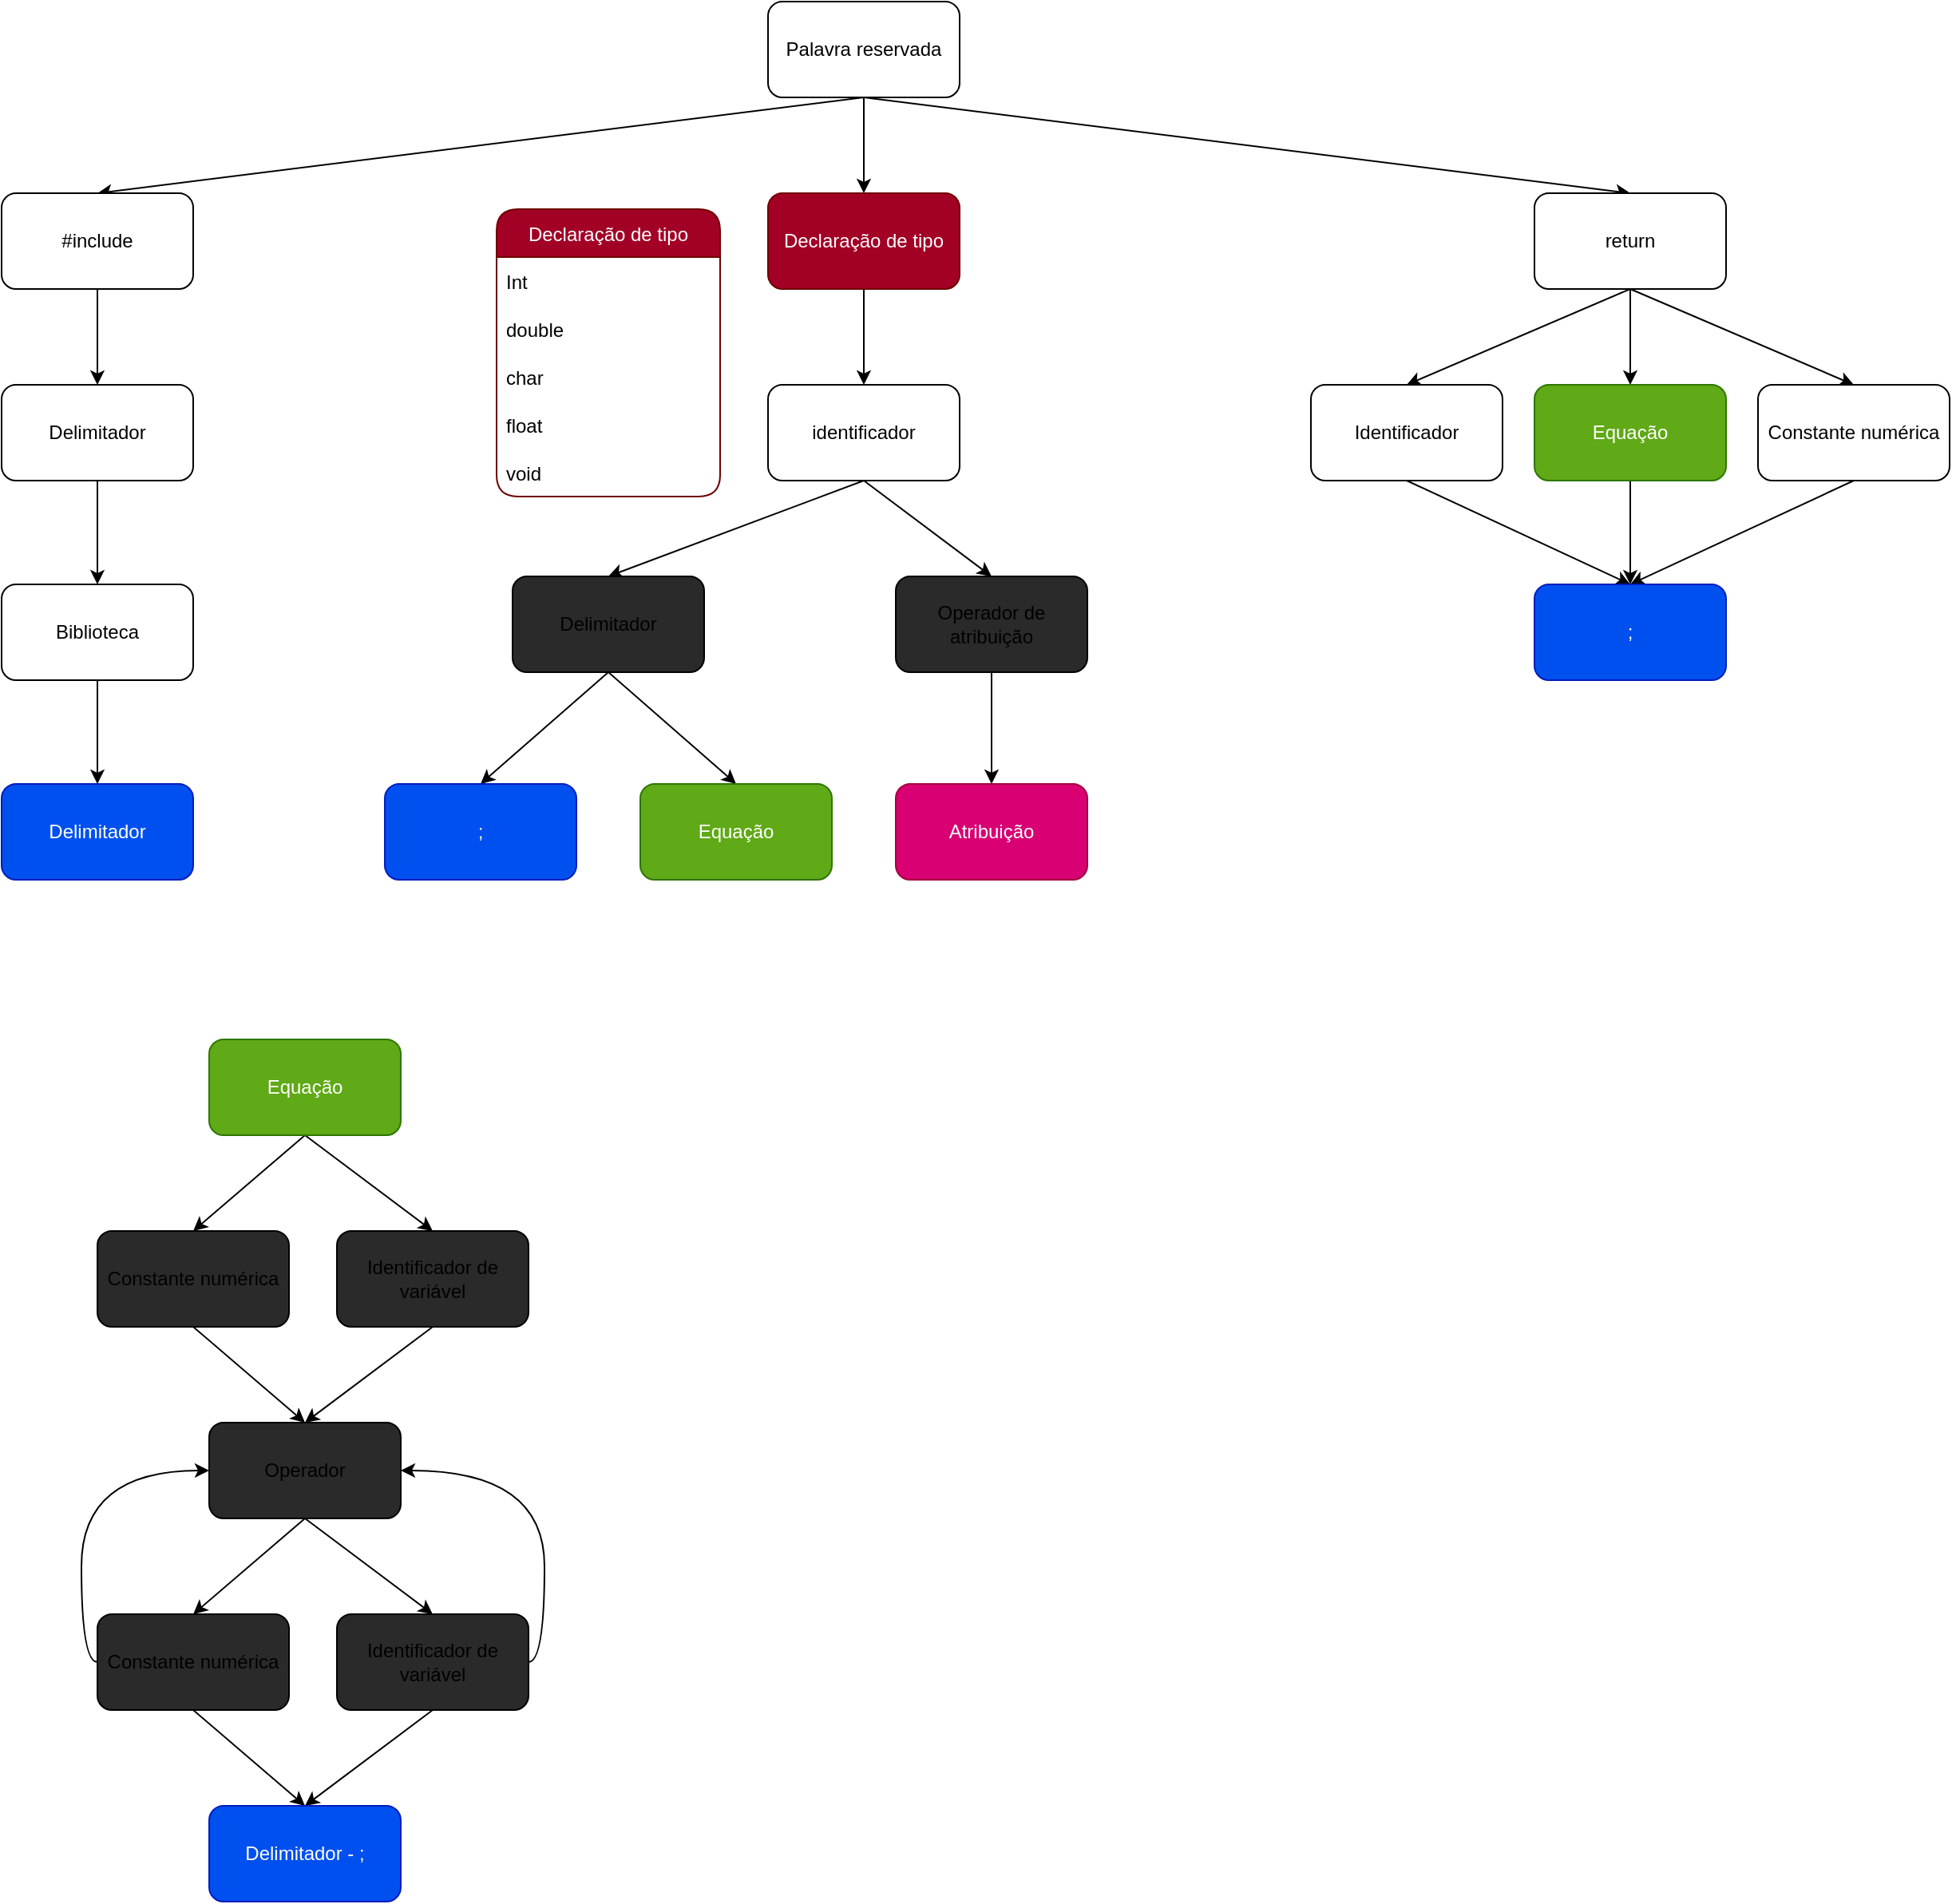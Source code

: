 <mxfile>
    <diagram id="fMOonEVLHmPgLaumjWxd" name="Página-1">
        <mxGraphModel dx="1945" dy="734" grid="1" gridSize="10" guides="1" tooltips="1" connect="1" arrows="1" fold="1" page="1" pageScale="1" pageWidth="827" pageHeight="1169" background="#ffffff" math="0" shadow="0">
            <root>
                <mxCell id="0"/>
                <mxCell id="1" parent="0"/>
                <mxCell id="27" style="edgeStyle=none;html=1;exitX=0.5;exitY=1;exitDx=0;exitDy=0;entryX=0.5;entryY=0;entryDx=0;entryDy=0;strokeColor=#000000;" edge="1" parent="1" source="25" target="28">
                    <mxGeometry relative="1" as="geometry">
                        <mxPoint x="130" y="350" as="targetPoint"/>
                    </mxGeometry>
                </mxCell>
                <mxCell id="43" style="edgeStyle=none;html=1;exitX=0.5;exitY=1;exitDx=0;exitDy=0;entryX=0.5;entryY=0;entryDx=0;entryDy=0;strokeColor=#000000;" edge="1" parent="1" source="25" target="42">
                    <mxGeometry relative="1" as="geometry"/>
                </mxCell>
                <mxCell id="69" style="edgeStyle=none;html=1;exitX=0.5;exitY=1;exitDx=0;exitDy=0;entryX=0.5;entryY=0;entryDx=0;entryDy=0;strokeColor=#000000;" edge="1" parent="1" source="25" target="66">
                    <mxGeometry relative="1" as="geometry"/>
                </mxCell>
                <mxCell id="25" value="Palavra reservada" style="rounded=1;whiteSpace=wrap;html=1;" vertex="1" parent="1">
                    <mxGeometry x="270" y="230" width="120" height="60" as="geometry"/>
                </mxCell>
                <mxCell id="31" style="edgeStyle=none;html=1;exitX=0.5;exitY=1;exitDx=0;exitDy=0;entryX=0.5;entryY=0;entryDx=0;entryDy=0;strokeColor=#000000;" edge="1" parent="1" source="28" target="30">
                    <mxGeometry relative="1" as="geometry"/>
                </mxCell>
                <mxCell id="28" value="#include" style="rounded=1;whiteSpace=wrap;html=1;" vertex="1" parent="1">
                    <mxGeometry x="-210" y="350" width="120" height="60" as="geometry"/>
                </mxCell>
                <mxCell id="33" style="edgeStyle=none;html=1;exitX=0.5;exitY=1;exitDx=0;exitDy=0;entryX=0.5;entryY=0;entryDx=0;entryDy=0;strokeColor=#000000;" edge="1" parent="1" source="30" target="32">
                    <mxGeometry relative="1" as="geometry"/>
                </mxCell>
                <mxCell id="30" value="Delimitador" style="rounded=1;whiteSpace=wrap;html=1;" vertex="1" parent="1">
                    <mxGeometry x="-210" y="470" width="120" height="60" as="geometry"/>
                </mxCell>
                <mxCell id="35" style="edgeStyle=none;html=1;exitX=0.5;exitY=1;exitDx=0;exitDy=0;entryX=0.5;entryY=0;entryDx=0;entryDy=0;strokeColor=#000000;" edge="1" parent="1" source="32" target="34">
                    <mxGeometry relative="1" as="geometry"/>
                </mxCell>
                <mxCell id="32" value="Biblioteca" style="rounded=1;whiteSpace=wrap;html=1;" vertex="1" parent="1">
                    <mxGeometry x="-210" y="595" width="120" height="60" as="geometry"/>
                </mxCell>
                <mxCell id="34" value="Delimitador" style="rounded=1;whiteSpace=wrap;html=1;fillColor=#0050ef;fontColor=#ffffff;strokeColor=#001DBC;" vertex="1" parent="1">
                    <mxGeometry x="-210" y="720" width="120" height="60" as="geometry"/>
                </mxCell>
                <mxCell id="55" style="edgeStyle=none;html=1;exitX=0.5;exitY=1;exitDx=0;exitDy=0;entryX=0.5;entryY=0;entryDx=0;entryDy=0;strokeColor=#000000;" edge="1" parent="1" source="42" target="54">
                    <mxGeometry relative="1" as="geometry"/>
                </mxCell>
                <mxCell id="42" value="Declaração de tipo" style="rounded=1;whiteSpace=wrap;html=1;fillColor=#a20025;fontColor=#ffffff;strokeColor=#6F0000;" vertex="1" parent="1">
                    <mxGeometry x="270" y="350" width="120" height="60" as="geometry"/>
                </mxCell>
                <mxCell id="49" value="Declaração de tipo" style="swimlane;fontStyle=0;childLayout=stackLayout;horizontal=1;startSize=30;horizontalStack=0;resizeParent=1;resizeParentMax=0;resizeLast=0;collapsible=1;marginBottom=0;fillColor=#a20025;swimlaneFillColor=default;fontColor=#ffffff;strokeColor=#6F0000;rounded=1;noLabel=0;glass=0;shadow=0;sketch=0;align=center;labelBackgroundColor=none;" vertex="1" parent="1">
                    <mxGeometry x="100" y="360" width="140" height="180" as="geometry"/>
                </mxCell>
                <mxCell id="50" value="Int" style="text;strokeColor=none;fillColor=none;align=left;verticalAlign=middle;spacingLeft=4;spacingRight=4;overflow=hidden;points=[[0,0.5],[1,0.5]];portConstraint=eastwest;rotatable=0;" vertex="1" parent="49">
                    <mxGeometry y="30" width="140" height="30" as="geometry"/>
                </mxCell>
                <mxCell id="51" value="double " style="text;strokeColor=none;fillColor=none;align=left;verticalAlign=middle;spacingLeft=4;spacingRight=4;overflow=hidden;points=[[0,0.5],[1,0.5]];portConstraint=eastwest;rotatable=0;" vertex="1" parent="49">
                    <mxGeometry y="60" width="140" height="30" as="geometry"/>
                </mxCell>
                <mxCell id="52" value="char" style="text;strokeColor=none;fillColor=none;align=left;verticalAlign=middle;spacingLeft=4;spacingRight=4;overflow=hidden;points=[[0,0.5],[1,0.5]];portConstraint=eastwest;rotatable=0;" vertex="1" parent="49">
                    <mxGeometry y="90" width="140" height="30" as="geometry"/>
                </mxCell>
                <mxCell id="53" value="float" style="text;strokeColor=none;fillColor=none;align=left;verticalAlign=middle;spacingLeft=4;spacingRight=4;overflow=hidden;points=[[0,0.5],[1,0.5]];portConstraint=eastwest;rotatable=0;" vertex="1" parent="49">
                    <mxGeometry y="120" width="140" height="30" as="geometry"/>
                </mxCell>
                <mxCell id="72" value="void" style="text;strokeColor=none;fillColor=none;align=left;verticalAlign=middle;spacingLeft=4;spacingRight=4;overflow=hidden;points=[[0,0.5],[1,0.5]];portConstraint=eastwest;rotatable=0;" vertex="1" parent="49">
                    <mxGeometry y="150" width="140" height="30" as="geometry"/>
                </mxCell>
                <mxCell id="58" style="edgeStyle=none;html=1;exitX=0.5;exitY=1;exitDx=0;exitDy=0;entryX=0.5;entryY=0;entryDx=0;entryDy=0;strokeColor=#000000;" edge="1" parent="1" source="54" target="57">
                    <mxGeometry relative="1" as="geometry"/>
                </mxCell>
                <mxCell id="59" style="edgeStyle=none;html=1;exitX=0.5;exitY=1;exitDx=0;exitDy=0;entryX=0.5;entryY=0;entryDx=0;entryDy=0;strokeColor=#000000;" edge="1" parent="1" source="54" target="56">
                    <mxGeometry relative="1" as="geometry"/>
                </mxCell>
                <mxCell id="54" value="identificador" style="rounded=1;whiteSpace=wrap;html=1;shadow=0;glass=0;labelBackgroundColor=none;sketch=0;" vertex="1" parent="1">
                    <mxGeometry x="270" y="470" width="120" height="60" as="geometry"/>
                </mxCell>
                <mxCell id="61" style="edgeStyle=none;html=1;exitX=0.5;exitY=1;exitDx=0;exitDy=0;entryX=0.5;entryY=0;entryDx=0;entryDy=0;strokeColor=#000000;" edge="1" parent="1" source="56" target="60">
                    <mxGeometry relative="1" as="geometry"/>
                </mxCell>
                <mxCell id="63" style="edgeStyle=none;html=1;exitX=0.5;exitY=1;exitDx=0;exitDy=0;entryX=0.5;entryY=0;entryDx=0;entryDy=0;strokeColor=#000000;" edge="1" parent="1" source="56" target="62">
                    <mxGeometry relative="1" as="geometry"/>
                </mxCell>
                <mxCell id="56" value="Delimitador" style="rounded=1;whiteSpace=wrap;html=1;shadow=0;glass=0;labelBackgroundColor=none;sketch=0;fillColor=#2A2A2A;" vertex="1" parent="1">
                    <mxGeometry x="110" y="590" width="120" height="60" as="geometry"/>
                </mxCell>
                <mxCell id="65" style="edgeStyle=none;html=1;exitX=0.5;exitY=1;exitDx=0;exitDy=0;entryX=0.5;entryY=0;entryDx=0;entryDy=0;strokeColor=#000000;" edge="1" parent="1" source="57" target="64">
                    <mxGeometry relative="1" as="geometry"/>
                </mxCell>
                <mxCell id="57" value="Operador de atribuição" style="rounded=1;whiteSpace=wrap;html=1;shadow=0;glass=0;labelBackgroundColor=none;sketch=0;fillColor=#2A2A2A;" vertex="1" parent="1">
                    <mxGeometry x="350" y="590" width="120" height="60" as="geometry"/>
                </mxCell>
                <mxCell id="60" value=";" style="rounded=1;whiteSpace=wrap;html=1;shadow=0;glass=0;labelBackgroundColor=none;sketch=0;fillColor=#0050ef;fontColor=#ffffff;strokeColor=#001DBC;" vertex="1" parent="1">
                    <mxGeometry x="30" y="720" width="120" height="60" as="geometry"/>
                </mxCell>
                <mxCell id="62" value="Equação" style="rounded=1;whiteSpace=wrap;html=1;shadow=0;glass=0;labelBackgroundColor=none;sketch=0;fillColor=#60a917;fontColor=#ffffff;strokeColor=#2D7600;" vertex="1" parent="1">
                    <mxGeometry x="190" y="720" width="120" height="60" as="geometry"/>
                </mxCell>
                <mxCell id="64" value="Atribuição" style="rounded=1;whiteSpace=wrap;html=1;shadow=0;glass=0;labelBackgroundColor=none;sketch=0;fillColor=#d80073;fontColor=#ffffff;strokeColor=#A50040;" vertex="1" parent="1">
                    <mxGeometry x="350" y="720" width="120" height="60" as="geometry"/>
                </mxCell>
                <mxCell id="73" style="edgeStyle=none;html=1;exitX=0.5;exitY=1;exitDx=0;exitDy=0;entryX=0.5;entryY=0;entryDx=0;entryDy=0;strokeColor=#000000;" edge="1" parent="1" source="66" target="70">
                    <mxGeometry relative="1" as="geometry"/>
                </mxCell>
                <mxCell id="74" style="edgeStyle=none;html=1;exitX=0.5;exitY=1;exitDx=0;exitDy=0;entryX=0.5;entryY=0;entryDx=0;entryDy=0;strokeColor=#000000;" edge="1" parent="1" source="66" target="71">
                    <mxGeometry relative="1" as="geometry"/>
                </mxCell>
                <mxCell id="80" style="edgeStyle=none;html=1;exitX=0.5;exitY=1;exitDx=0;exitDy=0;entryX=0.5;entryY=0;entryDx=0;entryDy=0;strokeColor=#000000;" edge="1" parent="1" source="66" target="79">
                    <mxGeometry relative="1" as="geometry"/>
                </mxCell>
                <mxCell id="66" value="return" style="rounded=1;whiteSpace=wrap;html=1;" vertex="1" parent="1">
                    <mxGeometry x="750" y="350" width="120" height="60" as="geometry"/>
                </mxCell>
                <mxCell id="81" style="edgeStyle=none;html=1;exitX=0.5;exitY=1;exitDx=0;exitDy=0;entryX=0.5;entryY=0;entryDx=0;entryDy=0;strokeColor=#000000;" edge="1" parent="1" source="70" target="75">
                    <mxGeometry relative="1" as="geometry"/>
                </mxCell>
                <mxCell id="70" value="Identificador" style="rounded=1;whiteSpace=wrap;html=1;" vertex="1" parent="1">
                    <mxGeometry x="610" y="470" width="120" height="60" as="geometry"/>
                </mxCell>
                <mxCell id="83" style="edgeStyle=none;html=1;exitX=0.5;exitY=1;exitDx=0;exitDy=0;entryX=0.5;entryY=0;entryDx=0;entryDy=0;strokeColor=#000000;" edge="1" parent="1" source="71" target="75">
                    <mxGeometry relative="1" as="geometry"/>
                </mxCell>
                <mxCell id="71" value="Constante numérica" style="rounded=1;whiteSpace=wrap;html=1;" vertex="1" parent="1">
                    <mxGeometry x="890" y="470" width="120" height="60" as="geometry"/>
                </mxCell>
                <mxCell id="75" value=";" style="rounded=1;whiteSpace=wrap;html=1;shadow=0;glass=0;labelBackgroundColor=none;sketch=0;fillColor=#0050ef;fontColor=#ffffff;strokeColor=#001DBC;" vertex="1" parent="1">
                    <mxGeometry x="750" y="595" width="120" height="60" as="geometry"/>
                </mxCell>
                <mxCell id="82" style="edgeStyle=none;html=1;exitX=0.5;exitY=1;exitDx=0;exitDy=0;entryX=0.5;entryY=0;entryDx=0;entryDy=0;strokeColor=#000000;" edge="1" parent="1" source="79" target="75">
                    <mxGeometry relative="1" as="geometry"/>
                </mxCell>
                <mxCell id="79" value="Equação" style="rounded=1;whiteSpace=wrap;html=1;shadow=0;glass=0;labelBackgroundColor=none;sketch=0;fillColor=#60a917;fontColor=#ffffff;strokeColor=#2D7600;" vertex="1" parent="1">
                    <mxGeometry x="750" y="470" width="120" height="60" as="geometry"/>
                </mxCell>
                <mxCell id="87" style="edgeStyle=none;html=1;exitX=0.5;exitY=1;exitDx=0;exitDy=0;entryX=0.5;entryY=0;entryDx=0;entryDy=0;strokeColor=#000000;" edge="1" parent="1" source="84" target="86">
                    <mxGeometry relative="1" as="geometry"/>
                </mxCell>
                <mxCell id="88" style="edgeStyle=none;html=1;exitX=0.5;exitY=1;exitDx=0;exitDy=0;entryX=0.5;entryY=0;entryDx=0;entryDy=0;strokeColor=#000000;" edge="1" parent="1" source="84" target="85">
                    <mxGeometry relative="1" as="geometry"/>
                </mxCell>
                <mxCell id="84" value="Equação" style="rounded=1;whiteSpace=wrap;html=1;shadow=0;glass=0;labelBackgroundColor=none;sketch=0;fillColor=#60a917;fontColor=#ffffff;strokeColor=#2D7600;" vertex="1" parent="1">
                    <mxGeometry x="-80" y="880" width="120" height="60" as="geometry"/>
                </mxCell>
                <mxCell id="90" style="edgeStyle=none;html=1;exitX=0.5;exitY=1;exitDx=0;exitDy=0;entryX=0.5;entryY=0;entryDx=0;entryDy=0;strokeColor=#000000;" edge="1" parent="1" source="85" target="89">
                    <mxGeometry relative="1" as="geometry"/>
                </mxCell>
                <mxCell id="85" value="Constante numérica" style="rounded=1;whiteSpace=wrap;html=1;shadow=0;glass=0;labelBackgroundColor=none;sketch=0;fillColor=#2A2A2A;gradientColor=none;" vertex="1" parent="1">
                    <mxGeometry x="-150" y="1000" width="120" height="60" as="geometry"/>
                </mxCell>
                <mxCell id="91" style="edgeStyle=none;html=1;exitX=0.5;exitY=1;exitDx=0;exitDy=0;entryX=0.5;entryY=0;entryDx=0;entryDy=0;strokeColor=#000000;" edge="1" parent="1" source="86" target="89">
                    <mxGeometry relative="1" as="geometry"/>
                </mxCell>
                <mxCell id="86" value="Identificador de variável" style="rounded=1;whiteSpace=wrap;html=1;shadow=0;glass=0;labelBackgroundColor=none;sketch=0;fillColor=#2A2A2A;gradientColor=none;" vertex="1" parent="1">
                    <mxGeometry y="1000" width="120" height="60" as="geometry"/>
                </mxCell>
                <mxCell id="95" style="edgeStyle=none;html=1;exitX=0.5;exitY=1;exitDx=0;exitDy=0;entryX=0.5;entryY=0;entryDx=0;entryDy=0;strokeColor=#000000;" edge="1" parent="1" source="89" target="93">
                    <mxGeometry relative="1" as="geometry"/>
                </mxCell>
                <mxCell id="96" style="edgeStyle=none;html=1;exitX=0.5;exitY=1;exitDx=0;exitDy=0;entryX=0.5;entryY=0;entryDx=0;entryDy=0;strokeColor=#000000;" edge="1" parent="1" source="89" target="92">
                    <mxGeometry relative="1" as="geometry"/>
                </mxCell>
                <mxCell id="89" value="Operador" style="rounded=1;whiteSpace=wrap;html=1;shadow=0;glass=0;labelBackgroundColor=none;sketch=0;fillColor=#2A2A2A;gradientColor=none;" vertex="1" parent="1">
                    <mxGeometry x="-80" y="1120" width="120" height="60" as="geometry"/>
                </mxCell>
                <mxCell id="98" style="edgeStyle=orthogonalEdgeStyle;curved=1;html=1;exitX=0;exitY=0.5;exitDx=0;exitDy=0;entryX=0;entryY=0.5;entryDx=0;entryDy=0;strokeColor=#000000;" edge="1" parent="1" source="92" target="89">
                    <mxGeometry relative="1" as="geometry"/>
                </mxCell>
                <mxCell id="100" style="html=1;exitX=0.5;exitY=1;exitDx=0;exitDy=0;entryX=0.5;entryY=0;entryDx=0;entryDy=0;strokeColor=#000000;" edge="1" parent="1" source="92" target="99">
                    <mxGeometry relative="1" as="geometry"/>
                </mxCell>
                <mxCell id="92" value="Constante numérica" style="rounded=1;whiteSpace=wrap;html=1;shadow=0;glass=0;labelBackgroundColor=none;sketch=0;fillColor=#2A2A2A;gradientColor=none;" vertex="1" parent="1">
                    <mxGeometry x="-150" y="1240" width="120" height="60" as="geometry"/>
                </mxCell>
                <mxCell id="97" style="edgeStyle=orthogonalEdgeStyle;html=1;exitX=1;exitY=0.5;exitDx=0;exitDy=0;entryX=1;entryY=0.5;entryDx=0;entryDy=0;strokeColor=#000000;curved=1;" edge="1" parent="1" source="93" target="89">
                    <mxGeometry relative="1" as="geometry"/>
                </mxCell>
                <mxCell id="101" style="edgeStyle=none;html=1;exitX=0.5;exitY=1;exitDx=0;exitDy=0;entryX=0.5;entryY=0;entryDx=0;entryDy=0;strokeColor=#000000;" edge="1" parent="1" source="93" target="99">
                    <mxGeometry relative="1" as="geometry"/>
                </mxCell>
                <mxCell id="93" value="Identificador de variável" style="rounded=1;whiteSpace=wrap;html=1;shadow=0;glass=0;labelBackgroundColor=none;sketch=0;fillColor=#2A2A2A;gradientColor=none;" vertex="1" parent="1">
                    <mxGeometry y="1240" width="120" height="60" as="geometry"/>
                </mxCell>
                <mxCell id="99" value="Delimitador - ;" style="rounded=1;whiteSpace=wrap;html=1;shadow=0;glass=0;labelBackgroundColor=none;sketch=0;fillColor=#0050ef;fontColor=#ffffff;strokeColor=#001DBC;" vertex="1" parent="1">
                    <mxGeometry x="-80" y="1360" width="120" height="60" as="geometry"/>
                </mxCell>
            </root>
        </mxGraphModel>
    </diagram>
</mxfile>